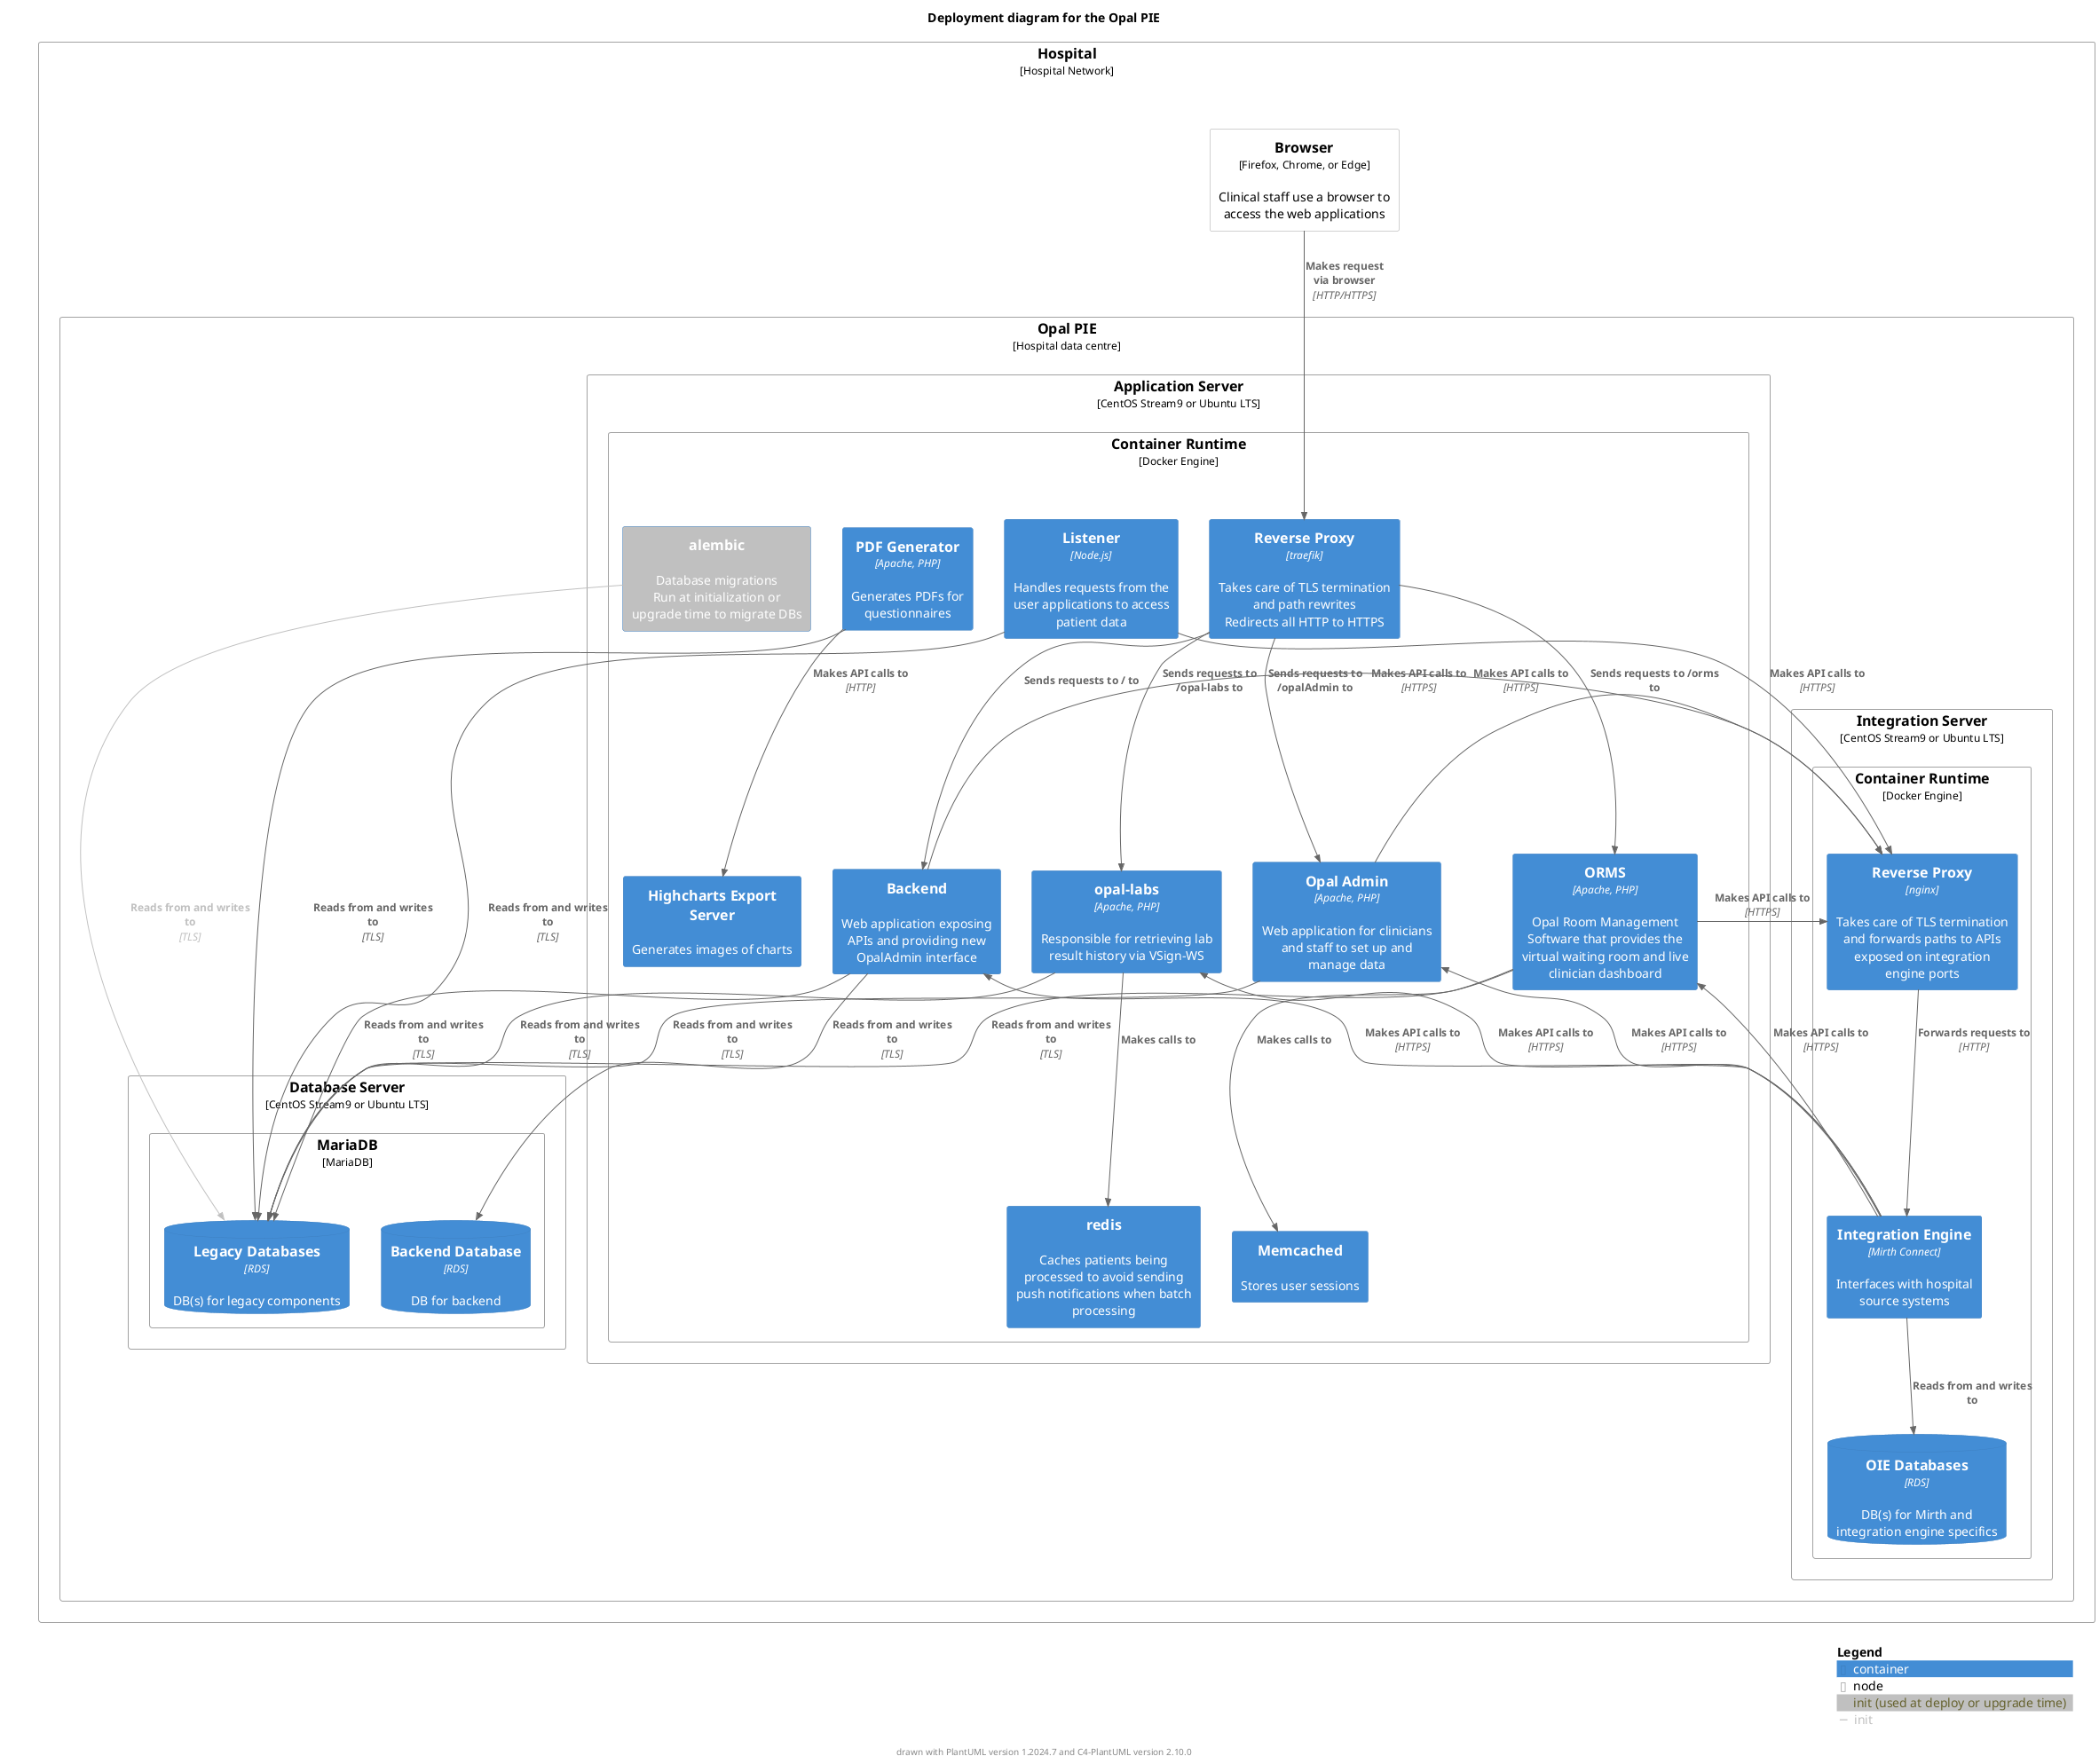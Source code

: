 @startuml Opal PIE Deployment
!include <C4/C4_Deployment>

title Deployment diagram for the Opal PIE

AddElementTag("init", $bgColor="#c0c0c0", $legendText="init (used at deploy or upgrade time)")
AddRelTag("init", $textColor="#c0c0c0", $lineColor="#c0c0c0")

Deployment_Node(hospital, "Hospital", "Hospital Network") {
    Deployment_Node(browser, "Browser", "Firefox, Chrome, or Edge", "Clinical staff use a browser to access the web applications") {

    }

    Deployment_Node(opal, "Opal PIE", "Hospital data centre") {
        Deployment_Node(apps, "Application Server", "CentOS Stream9 or Ubuntu LTS") {
            Deployment_Node(apps_runtime, "Container Runtime", "Docker Engine") {
                Container(traefik, "Reverse Proxy", "traefik", "Takes care of TLS termination and path rewrites\nRedirects all HTTP to HTTPS")
                Container(backend, "Backend", "", "Web application exposing APIs and providing new OpalAdmin interface")
                Container(opaladmin, "Opal Admin", "Apache, PHP", "Web application for clinicians and staff to set up and manage data")
                Container(listener, "Listener", "Node.js", "Handles requests from the user applications to access patient data")
                Container(labs, "opal-labs", "Apache, PHP", "Responsible for retrieving lab result history via VSign-WS")
                Container(orms, "ORMS", "Apache, PHP", "Opal Room Management Software that provides the virtual waiting room and live clinician dashboard")
                Container(pdfgen, "PDF Generator", "Apache, PHP", "Generates PDFs for questionnaires")
                Container(memcached, "Memcached", "", "Stores user sessions")
                Container(highcharts, "Highcharts Export Server", "", "Generates images of charts")
                Container(redis, "redis", "", "Caches patients being processed to avoid sending push notifications when batch processing")
                Container(alembic, "alembic", "", "Database migrations\nRun at initialization or upgrade time to migrate DBs", $tags="init")
            }
        }

        Deployment_Node(dbs, "Database Server", "CentOS Stream9 or Ubuntu LTS") {
            Deployment_Node(db, "MariaDB", "MariaDB") {
                ContainerDb(legacy_dbs, "Legacy Databases", "RDS", "DB(s) for legacy components")
                ContainerDb(backend_db, "Backend Database", "RDS", "DB for backend")
            }
        }
        Deployment_Node(integration, "Integration Server", "CentOS Stream9 or Ubuntu LTS") {
            Deployment_Node(integration_runtime, "Container Runtime", "Docker Engine") {
                Container(mirth, "Integration Engine", "Mirth Connect", "Interfaces with hospital source systems")
                Container(nginx, "Reverse Proxy", "nginx", "Takes care of TLS termination and forwards paths to APIs exposed on integration engine ports")
                ContainerDb(oie_dbs, "OIE Databases", "RDS", "DB(s) for Mirth and integration engine specifics")
            }
        }
    }
}

Rel(browser, traefik, "Makes request\nvia browser", "HTTP/HTTPS")
Rel(traefik, backend, "Sends requests to / to")
Rel(traefik, opaladmin, "Sends requests to /opalAdmin to")
Rel(traefik, labs, "Sends requests to /opal-labs to")
Rel(traefik, orms, "Sends requests to /orms to")

Rel(nginx, mirth, "Forwards requests to", "HTTP")
Rel(mirth, oie_dbs, "Reads from and writes to")
Rel(mirth, backend, "Makes API calls to", "HTTPS")
Rel(mirth, opaladmin, "Makes API calls to", "HTTPS")
Rel(mirth, labs, "Makes API calls to", "HTTPS")
Rel(mirth, orms, "Makes API calls to", "HTTPS")

Rel(backend, nginx, "Makes API calls to", "HTTPS")
Rel(listener, nginx, "Makes API calls to", "HTTPS")
Rel(opaladmin, nginx, "Makes API calls to", "HTTPS")
Rel(orms, nginx, "Makes API calls to", "HTTPS")

' Rel(backend, pdfgen, "Makes API calls to", "HTTP")
Rel(pdfgen, highcharts, "Makes API calls to", "HTTP")
Rel(labs, redis, "Makes calls to")
Rel(orms, memcached, "Makes calls to")

Rel(backend, backend_db, "Reads from and writes to", "TLS")
Rel(backend, legacy_dbs, "Reads from and writes to", "TLS")
Rel(opaladmin, legacy_dbs, "Reads from and writes to", "TLS")
Rel(labs, legacy_dbs, "Reads from and writes to", "TLS")
Rel(listener, legacy_dbs, "Reads from and writes to", "TLS")
Rel(orms, legacy_dbs, "Reads from and writes to", "TLS")
Rel(pdfgen, legacy_dbs, "Reads from and writes to", "TLS")
Rel(alembic, legacy_dbs, "Reads from and writes to", "TLS", $tags="init")

LAYOUT_WITH_LEGEND()
SHOW_LEGEND()

footer drawn with PlantUML version %version() and C4-PlantUML version C4Version()

@enduml
